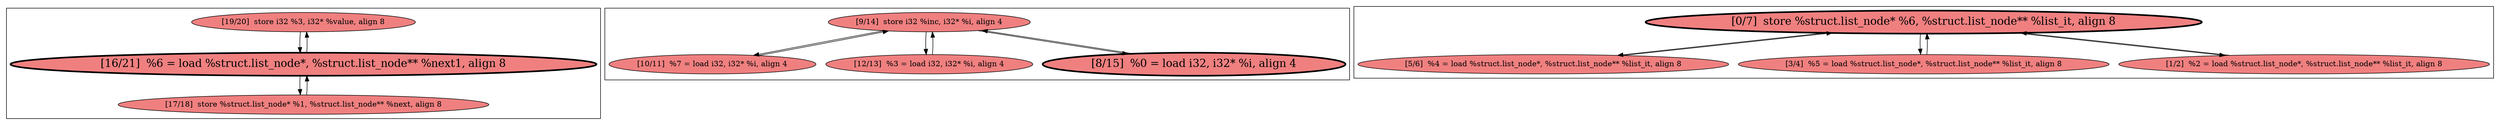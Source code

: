 
digraph G {



node455->node456 [ ]
node461->node459 [ ]
node453->node451 [ ]
node451->node453 [ ]
node452->node453 [ ]
node453->node452 [ ]
node461->node458 [ ]
node460->node461 [ ]
node459->node461 [ ]
node453->node454 [ ]
node458->node461 [ ]
node461->node460 [ ]
node457->node456 [ ]
node456->node455 [ ]
node456->node457 [ ]
node454->node453 [ ]


subgraph cluster2 {


node461 [fillcolor=lightcoral,label="[9/14]  store i32 %inc, i32* %i, align 4",shape=ellipse,style=filled ]
node460 [penwidth=3.0,fontsize=20,fillcolor=lightcoral,label="[8/15]  %0 = load i32, i32* %i, align 4",shape=ellipse,style=filled ]
node458 [fillcolor=lightcoral,label="[12/13]  %3 = load i32, i32* %i, align 4",shape=ellipse,style=filled ]
node459 [fillcolor=lightcoral,label="[10/11]  %7 = load i32, i32* %i, align 4",shape=ellipse,style=filled ]



}

subgraph cluster0 {


node454 [fillcolor=lightcoral,label="[1/2]  %2 = load %struct.list_node*, %struct.list_node** %list_it, align 8",shape=ellipse,style=filled ]
node453 [penwidth=3.0,fontsize=20,fillcolor=lightcoral,label="[0/7]  store %struct.list_node* %6, %struct.list_node** %list_it, align 8",shape=ellipse,style=filled ]
node451 [fillcolor=lightcoral,label="[5/6]  %4 = load %struct.list_node*, %struct.list_node** %list_it, align 8",shape=ellipse,style=filled ]
node452 [fillcolor=lightcoral,label="[3/4]  %5 = load %struct.list_node*, %struct.list_node** %list_it, align 8",shape=ellipse,style=filled ]



}

subgraph cluster1 {


node457 [fillcolor=lightcoral,label="[17/18]  store %struct.list_node* %1, %struct.list_node** %next, align 8",shape=ellipse,style=filled ]
node455 [fillcolor=lightcoral,label="[19/20]  store i32 %3, i32* %value, align 8",shape=ellipse,style=filled ]
node456 [penwidth=3.0,fontsize=20,fillcolor=lightcoral,label="[16/21]  %6 = load %struct.list_node*, %struct.list_node** %next1, align 8",shape=ellipse,style=filled ]



}

}
